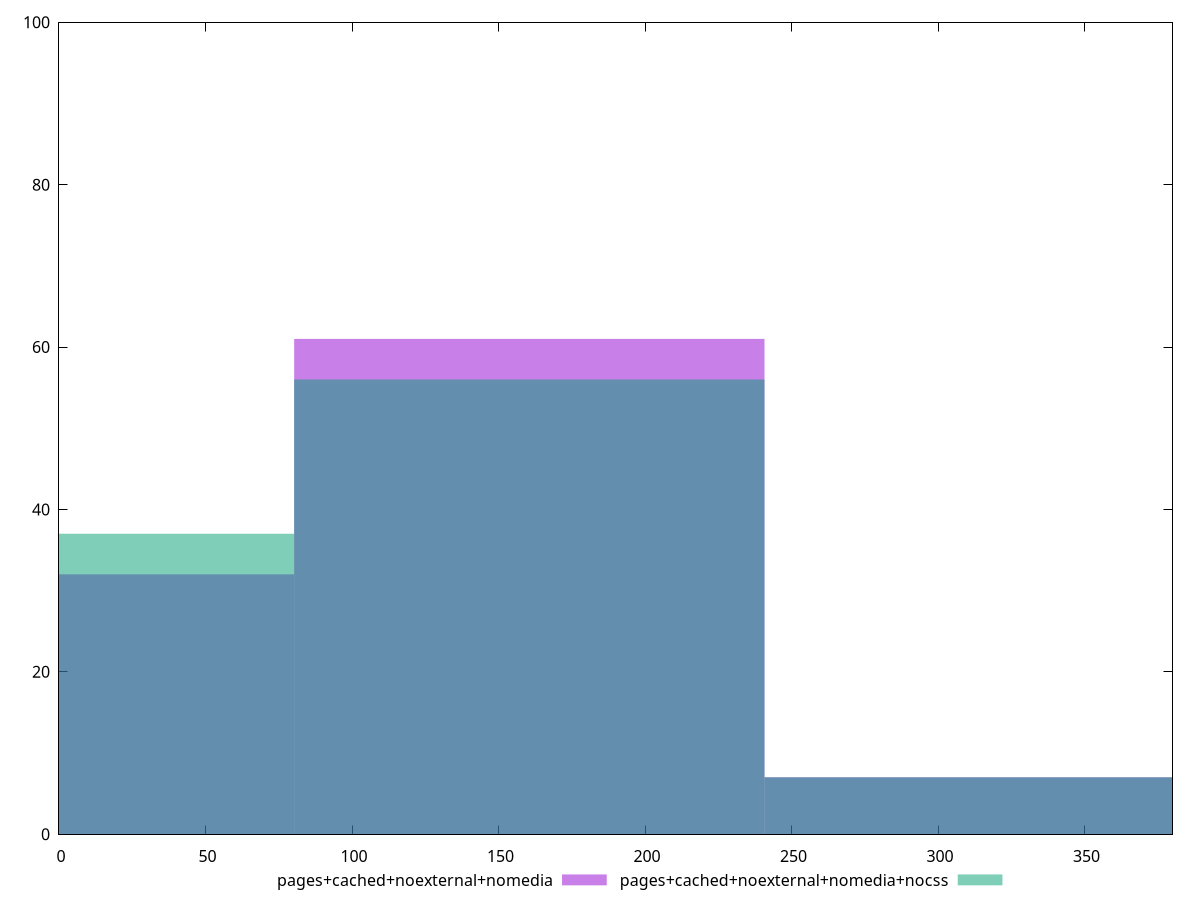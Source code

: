 reset

$pagesCachedNoexternalNomedia <<EOF
160.5065377265063 61
0 32
321.0130754530126 7
EOF

$pagesCachedNoexternalNomediaNocss <<EOF
160.5065377265063 56
0 37
321.0130754530126 7
EOF

set key outside below
set boxwidth 160.5065377265063
set xrange [0:380]
set yrange [0:100]
set trange [0:100]
set style fill transparent solid 0.5 noborder
set terminal svg size 640, 500 enhanced background rgb 'white'
set output "reprap/uses-optimized-images/comparison/histogram/3_vs_4.svg"

plot $pagesCachedNoexternalNomedia title "pages+cached+noexternal+nomedia" with boxes, \
     $pagesCachedNoexternalNomediaNocss title "pages+cached+noexternal+nomedia+nocss" with boxes

reset
